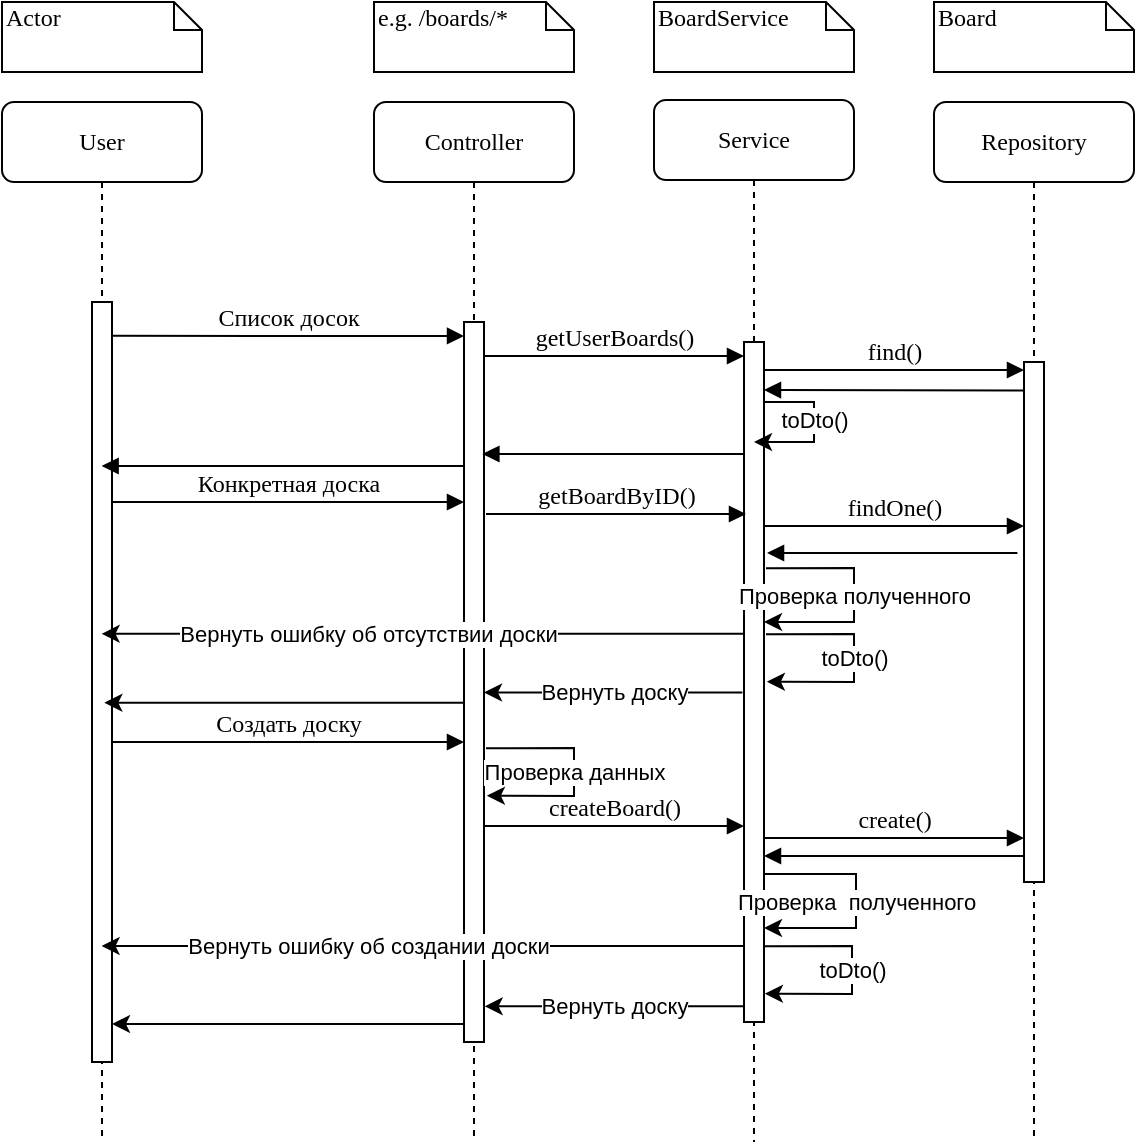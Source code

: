 <mxfile version="21.1.5" type="github">
  <diagram name="Page-1" id="13e1069c-82ec-6db2-03f1-153e76fe0fe0">
    <mxGraphModel dx="989" dy="528" grid="1" gridSize="10" guides="1" tooltips="1" connect="1" arrows="1" fold="1" page="1" pageScale="1" pageWidth="1100" pageHeight="850" background="none" math="0" shadow="0">
      <root>
        <mxCell id="0" />
        <mxCell id="1" parent="0" />
        <mxCell id="7baba1c4bc27f4b0-3" value="Controller" style="shape=umlLifeline;perimeter=lifelinePerimeter;whiteSpace=wrap;html=1;container=1;collapsible=0;recursiveResize=0;outlineConnect=0;rounded=1;shadow=0;comic=0;labelBackgroundColor=none;strokeWidth=1;fontFamily=Verdana;fontSize=12;align=center;" parent="1" vertex="1">
          <mxGeometry x="286" y="80" width="100" height="520" as="geometry" />
        </mxCell>
        <mxCell id="7baba1c4bc27f4b0-13" value="" style="html=1;points=[];perimeter=orthogonalPerimeter;rounded=0;shadow=0;comic=0;labelBackgroundColor=none;strokeWidth=1;fontFamily=Verdana;fontSize=12;align=center;" parent="7baba1c4bc27f4b0-3" vertex="1">
          <mxGeometry x="45" y="110" width="10" height="360" as="geometry" />
        </mxCell>
        <mxCell id="7baba1c4bc27f4b0-4" value="Service" style="shape=umlLifeline;perimeter=lifelinePerimeter;whiteSpace=wrap;html=1;container=1;collapsible=0;recursiveResize=0;outlineConnect=0;rounded=1;shadow=0;comic=0;labelBackgroundColor=none;strokeWidth=1;fontFamily=Verdana;fontSize=12;align=center;" parent="1" vertex="1">
          <mxGeometry x="426" y="79" width="100" height="521" as="geometry" />
        </mxCell>
        <mxCell id="MrBKHFRLpoUozSvR5X8v-16" value="toDto()" style="endArrow=classic;html=1;rounded=0;exitX=1.1;exitY=0.736;exitDx=0;exitDy=0;exitPerimeter=0;entryX=1.144;entryY=0.978;entryDx=0;entryDy=0;entryPerimeter=0;" parent="7baba1c4bc27f4b0-4" edge="1">
          <mxGeometry width="50" height="50" relative="1" as="geometry">
            <mxPoint x="56" y="267.12" as="sourcePoint" />
            <mxPoint x="56.44" y="290.82" as="targetPoint" />
            <Array as="points">
              <mxPoint x="100" y="267" />
              <mxPoint x="100" y="291" />
            </Array>
          </mxGeometry>
        </mxCell>
        <mxCell id="GDmC7OSBINtKrbnF4ZJh-6" value="toDto()" style="endArrow=classic;html=1;rounded=0;exitX=1.1;exitY=0.736;exitDx=0;exitDy=0;exitPerimeter=0;entryX=1.144;entryY=0.978;entryDx=0;entryDy=0;entryPerimeter=0;" edge="1" parent="7baba1c4bc27f4b0-4">
          <mxGeometry width="50" height="50" relative="1" as="geometry">
            <mxPoint x="55" y="423.12" as="sourcePoint" />
            <mxPoint x="55.44" y="446.82" as="targetPoint" />
            <Array as="points">
              <mxPoint x="99" y="423" />
              <mxPoint x="99" y="447" />
            </Array>
          </mxGeometry>
        </mxCell>
        <mxCell id="7baba1c4bc27f4b0-5" value="Repository" style="shape=umlLifeline;perimeter=lifelinePerimeter;whiteSpace=wrap;html=1;container=1;collapsible=0;recursiveResize=0;outlineConnect=0;rounded=1;shadow=0;comic=0;labelBackgroundColor=none;strokeWidth=1;fontFamily=Verdana;fontSize=12;align=center;" parent="1" vertex="1">
          <mxGeometry x="566" y="80" width="100" height="520" as="geometry" />
        </mxCell>
        <mxCell id="7baba1c4bc27f4b0-8" value="User" style="shape=umlLifeline;perimeter=lifelinePerimeter;whiteSpace=wrap;html=1;container=1;collapsible=0;recursiveResize=0;outlineConnect=0;rounded=1;shadow=0;comic=0;labelBackgroundColor=none;strokeWidth=1;fontFamily=Verdana;fontSize=12;align=center;" parent="1" vertex="1">
          <mxGeometry x="100" y="80" width="100" height="520" as="geometry" />
        </mxCell>
        <mxCell id="7baba1c4bc27f4b0-9" value="" style="html=1;points=[];perimeter=orthogonalPerimeter;rounded=0;shadow=0;comic=0;labelBackgroundColor=none;strokeWidth=1;fontFamily=Verdana;fontSize=12;align=center;" parent="7baba1c4bc27f4b0-8" vertex="1">
          <mxGeometry x="45" y="100" width="10" height="380" as="geometry" />
        </mxCell>
        <mxCell id="7baba1c4bc27f4b0-16" value="" style="html=1;points=[];perimeter=orthogonalPerimeter;rounded=0;shadow=0;comic=0;labelBackgroundColor=none;strokeWidth=1;fontFamily=Verdana;fontSize=12;align=center;" parent="1" vertex="1">
          <mxGeometry x="471" y="200" width="10" height="340" as="geometry" />
        </mxCell>
        <mxCell id="7baba1c4bc27f4b0-17" value="getUserBoards()" style="html=1;verticalAlign=bottom;endArrow=block;labelBackgroundColor=none;fontFamily=Verdana;fontSize=12;edgeStyle=elbowEdgeStyle;elbow=vertical;" parent="1" edge="1">
          <mxGeometry relative="1" as="geometry">
            <mxPoint x="341.0" y="207" as="sourcePoint" />
            <Array as="points">
              <mxPoint x="346" y="207" />
            </Array>
            <mxPoint x="471.0" y="207" as="targetPoint" />
          </mxGeometry>
        </mxCell>
        <mxCell id="7baba1c4bc27f4b0-19" value="" style="html=1;points=[];perimeter=orthogonalPerimeter;rounded=0;shadow=0;comic=0;labelBackgroundColor=none;strokeWidth=1;fontFamily=Verdana;fontSize=12;align=center;" parent="1" vertex="1">
          <mxGeometry x="611" y="210" width="10" height="260" as="geometry" />
        </mxCell>
        <mxCell id="7baba1c4bc27f4b0-20" value="find()" style="html=1;verticalAlign=bottom;endArrow=block;entryX=0;entryY=0;labelBackgroundColor=none;fontFamily=Verdana;fontSize=12;edgeStyle=elbowEdgeStyle;elbow=vertical;" parent="1" edge="1">
          <mxGeometry relative="1" as="geometry">
            <mxPoint x="481" y="214" as="sourcePoint" />
            <mxPoint x="611" y="214" as="targetPoint" />
          </mxGeometry>
        </mxCell>
        <mxCell id="7baba1c4bc27f4b0-11" value="Список досок" style="html=1;verticalAlign=bottom;endArrow=block;labelBackgroundColor=none;fontFamily=Verdana;fontSize=12;edgeStyle=elbowEdgeStyle;elbow=vertical;" parent="1" target="7baba1c4bc27f4b0-13" edge="1">
          <mxGeometry relative="1" as="geometry">
            <mxPoint x="155" y="196.931" as="sourcePoint" />
            <mxPoint x="440" y="197" as="targetPoint" />
          </mxGeometry>
        </mxCell>
        <mxCell id="7baba1c4bc27f4b0-40" value="Actor" style="shape=note;whiteSpace=wrap;html=1;size=14;verticalAlign=top;align=left;spacingTop=-6;rounded=0;shadow=0;comic=0;labelBackgroundColor=none;strokeWidth=1;fontFamily=Verdana;fontSize=12" parent="1" vertex="1">
          <mxGeometry x="100" y="30" width="100" height="35" as="geometry" />
        </mxCell>
        <mxCell id="7baba1c4bc27f4b0-42" value="e.g. /boards/*" style="shape=note;whiteSpace=wrap;html=1;size=14;verticalAlign=top;align=left;spacingTop=-6;rounded=0;shadow=0;comic=0;labelBackgroundColor=none;strokeWidth=1;fontFamily=Verdana;fontSize=12" parent="1" vertex="1">
          <mxGeometry x="286" y="30" width="100" height="35" as="geometry" />
        </mxCell>
        <mxCell id="7baba1c4bc27f4b0-43" value="BoardService" style="shape=note;whiteSpace=wrap;html=1;size=14;verticalAlign=top;align=left;spacingTop=-6;rounded=0;shadow=0;comic=0;labelBackgroundColor=none;strokeWidth=1;fontFamily=Verdana;fontSize=12" parent="1" vertex="1">
          <mxGeometry x="426" y="30" width="100" height="35" as="geometry" />
        </mxCell>
        <mxCell id="7baba1c4bc27f4b0-44" value="Board" style="shape=note;whiteSpace=wrap;html=1;size=14;verticalAlign=top;align=left;spacingTop=-6;rounded=0;shadow=0;comic=0;labelBackgroundColor=none;strokeWidth=1;fontFamily=Verdana;fontSize=12" parent="1" vertex="1">
          <mxGeometry x="566" y="30" width="100" height="35" as="geometry" />
        </mxCell>
        <mxCell id="2gIk-4MGyKN28rAFG3PT-1" value="" style="html=1;verticalAlign=bottom;endArrow=block;entryX=1.152;entryY=0.946;labelBackgroundColor=none;fontFamily=Verdana;fontSize=12;edgeStyle=elbowEdgeStyle;elbow=vertical;entryDx=0;entryDy=0;entryPerimeter=0;exitX=-0.33;exitY=0.945;exitDx=0;exitDy=0;exitPerimeter=0;" parent="1" edge="1">
          <mxGeometry relative="1" as="geometry">
            <mxPoint x="607.7" y="305.5" as="sourcePoint" />
            <mxPoint x="482.52" y="305.06" as="targetPoint" />
          </mxGeometry>
        </mxCell>
        <mxCell id="2gIk-4MGyKN28rAFG3PT-2" value="" style="html=1;verticalAlign=bottom;endArrow=block;labelBackgroundColor=none;fontFamily=Verdana;fontSize=12;edgeStyle=elbowEdgeStyle;elbow=vertical;entryX=0.92;entryY=0.243;entryDx=0;entryDy=0;entryPerimeter=0;" parent="1" edge="1">
          <mxGeometry relative="1" as="geometry">
            <mxPoint x="471" y="256" as="sourcePoint" />
            <mxPoint x="340.2" y="255.9" as="targetPoint" />
          </mxGeometry>
        </mxCell>
        <mxCell id="2gIk-4MGyKN28rAFG3PT-3" value="toDto()" style="endArrow=classic;html=1;rounded=0;exitX=1.03;exitY=0.727;exitDx=0;exitDy=0;exitPerimeter=0;" parent="1" edge="1">
          <mxGeometry x="-0.097" width="50" height="50" relative="1" as="geometry">
            <mxPoint x="481.3" y="229.97" as="sourcePoint" />
            <mxPoint x="476" y="250" as="targetPoint" />
            <Array as="points">
              <mxPoint x="506" y="230" />
              <mxPoint x="506" y="250" />
            </Array>
            <mxPoint as="offset" />
          </mxGeometry>
        </mxCell>
        <mxCell id="2gIk-4MGyKN28rAFG3PT-4" value="" style="html=1;verticalAlign=bottom;endArrow=block;labelBackgroundColor=none;fontFamily=Verdana;fontSize=12;edgeStyle=elbowEdgeStyle;elbow=vertical;" parent="1" source="7baba1c4bc27f4b0-13" edge="1">
          <mxGeometry relative="1" as="geometry">
            <mxPoint x="444.94" y="262.06" as="sourcePoint" />
            <mxPoint x="149.81" y="262.069" as="targetPoint" />
          </mxGeometry>
        </mxCell>
        <mxCell id="MrBKHFRLpoUozSvR5X8v-6" value="" style="html=1;verticalAlign=bottom;endArrow=block;entryX=1.152;entryY=0.946;labelBackgroundColor=none;fontFamily=Verdana;fontSize=12;edgeStyle=elbowEdgeStyle;elbow=vertical;entryDx=0;entryDy=0;entryPerimeter=0;" parent="1" edge="1">
          <mxGeometry relative="1" as="geometry">
            <mxPoint x="611" y="224.286" as="sourcePoint" />
            <mxPoint x="481" y="224.06" as="targetPoint" />
          </mxGeometry>
        </mxCell>
        <mxCell id="MrBKHFRLpoUozSvR5X8v-8" value="Конкретная доска" style="html=1;verticalAlign=bottom;endArrow=block;labelBackgroundColor=none;fontFamily=Verdana;fontSize=12;edgeStyle=elbowEdgeStyle;elbow=vertical;" parent="1" source="7baba1c4bc27f4b0-9" target="7baba1c4bc27f4b0-13" edge="1">
          <mxGeometry relative="1" as="geometry">
            <mxPoint x="295" y="279" as="sourcePoint" />
            <mxPoint x="445" y="279" as="targetPoint" />
            <Array as="points">
              <mxPoint x="180" y="280" />
            </Array>
          </mxGeometry>
        </mxCell>
        <mxCell id="MrBKHFRLpoUozSvR5X8v-9" value="getBoardByID()" style="html=1;verticalAlign=bottom;endArrow=block;labelBackgroundColor=none;fontFamily=Verdana;fontSize=12;edgeStyle=elbowEdgeStyle;elbow=vertical;" parent="1" edge="1">
          <mxGeometry relative="1" as="geometry">
            <mxPoint x="342" y="286" as="sourcePoint" />
            <Array as="points">
              <mxPoint x="347" y="286" />
            </Array>
            <mxPoint x="472" y="286" as="targetPoint" />
          </mxGeometry>
        </mxCell>
        <mxCell id="MrBKHFRLpoUozSvR5X8v-10" value="findOne()" style="html=1;verticalAlign=bottom;endArrow=block;entryX=0;entryY=0;labelBackgroundColor=none;fontFamily=Verdana;fontSize=12;edgeStyle=elbowEdgeStyle;elbow=vertical;" parent="1" edge="1">
          <mxGeometry relative="1" as="geometry">
            <mxPoint x="481" y="292" as="sourcePoint" />
            <mxPoint x="611" y="292" as="targetPoint" />
            <mxPoint as="offset" />
          </mxGeometry>
        </mxCell>
        <mxCell id="MrBKHFRLpoUozSvR5X8v-12" value="Проверка полученного" style="endArrow=classic;html=1;rounded=0;exitX=1.1;exitY=0.736;exitDx=0;exitDy=0;exitPerimeter=0;" parent="1" edge="1">
          <mxGeometry width="50" height="50" relative="1" as="geometry">
            <mxPoint x="482" y="313.12" as="sourcePoint" />
            <mxPoint x="481.0" y="340" as="targetPoint" />
            <Array as="points">
              <mxPoint x="526" y="313" />
              <mxPoint x="526" y="340" />
            </Array>
          </mxGeometry>
        </mxCell>
        <mxCell id="MrBKHFRLpoUozSvR5X8v-14" value="Вернуть доску" style="endArrow=classic;html=1;rounded=0;exitX=-0.18;exitY=0.866;exitDx=0;exitDy=0;exitPerimeter=0;" parent="1" edge="1">
          <mxGeometry width="50" height="50" relative="1" as="geometry">
            <mxPoint x="470.2" y="375.22" as="sourcePoint" />
            <mxPoint x="341.0" y="375.22" as="targetPoint" />
          </mxGeometry>
        </mxCell>
        <mxCell id="MrBKHFRLpoUozSvR5X8v-15" value="" style="endArrow=classic;html=1;rounded=0;" parent="1" edge="1">
          <mxGeometry width="50" height="50" relative="1" as="geometry">
            <mxPoint x="331" y="380.34" as="sourcePoint" />
            <mxPoint x="151.167" y="380.34" as="targetPoint" />
          </mxGeometry>
        </mxCell>
        <mxCell id="MrBKHFRLpoUozSvR5X8v-17" value="Вернуть ошибку об отсутствии доски" style="endArrow=classic;html=1;rounded=0;" parent="1" edge="1">
          <mxGeometry x="0.171" width="50" height="50" relative="1" as="geometry">
            <mxPoint x="471" y="345.93" as="sourcePoint" />
            <mxPoint x="149.81" y="345.93" as="targetPoint" />
            <mxPoint as="offset" />
          </mxGeometry>
        </mxCell>
        <mxCell id="qJyj-KpAKMM4Th_QVNkh-5" value="Создать доску" style="html=1;verticalAlign=bottom;endArrow=block;labelBackgroundColor=none;fontFamily=Verdana;fontSize=12;edgeStyle=elbowEdgeStyle;elbow=vertical;" parent="1" edge="1">
          <mxGeometry relative="1" as="geometry">
            <mxPoint x="155" y="400" as="sourcePoint" />
            <mxPoint x="331" y="400" as="targetPoint" />
            <Array as="points">
              <mxPoint x="250" y="400" />
            </Array>
          </mxGeometry>
        </mxCell>
        <mxCell id="qJyj-KpAKMM4Th_QVNkh-6" value="Проверка данных" style="endArrow=classic;html=1;rounded=0;exitX=1.1;exitY=0.736;exitDx=0;exitDy=0;exitPerimeter=0;entryX=1.144;entryY=0.978;entryDx=0;entryDy=0;entryPerimeter=0;" parent="1" edge="1">
          <mxGeometry width="50" height="50" relative="1" as="geometry">
            <mxPoint x="342" y="403.12" as="sourcePoint" />
            <mxPoint x="342.44" y="426.82" as="targetPoint" />
            <Array as="points">
              <mxPoint x="386" y="403" />
              <mxPoint x="386" y="427" />
            </Array>
          </mxGeometry>
        </mxCell>
        <mxCell id="qJyj-KpAKMM4Th_QVNkh-7" value="createBoard()" style="html=1;verticalAlign=bottom;endArrow=block;labelBackgroundColor=none;fontFamily=Verdana;fontSize=12;edgeStyle=elbowEdgeStyle;elbow=vertical;" parent="1" edge="1">
          <mxGeometry relative="1" as="geometry">
            <mxPoint x="341.0" y="442" as="sourcePoint" />
            <Array as="points">
              <mxPoint x="346" y="442" />
            </Array>
            <mxPoint x="471.0" y="442" as="targetPoint" />
          </mxGeometry>
        </mxCell>
        <mxCell id="qJyj-KpAKMM4Th_QVNkh-8" value="create()" style="html=1;verticalAlign=bottom;endArrow=block;labelBackgroundColor=none;fontFamily=Verdana;fontSize=12;edgeStyle=elbowEdgeStyle;elbow=vertical;" parent="1" edge="1">
          <mxGeometry relative="1" as="geometry">
            <mxPoint x="481" y="448" as="sourcePoint" />
            <mxPoint x="611" y="448" as="targetPoint" />
            <Array as="points">
              <mxPoint x="606" y="448" />
            </Array>
          </mxGeometry>
        </mxCell>
        <mxCell id="qJyj-KpAKMM4Th_QVNkh-10" value="" style="html=1;verticalAlign=bottom;endArrow=block;labelBackgroundColor=none;fontFamily=Verdana;fontSize=12;edgeStyle=elbowEdgeStyle;elbow=vertical;" parent="1" edge="1">
          <mxGeometry relative="1" as="geometry">
            <mxPoint x="611" y="457" as="sourcePoint" />
            <mxPoint x="481" y="457" as="targetPoint" />
            <Array as="points">
              <mxPoint x="586" y="457" />
            </Array>
          </mxGeometry>
        </mxCell>
        <mxCell id="qJyj-KpAKMM4Th_QVNkh-11" value="Проверка&amp;nbsp; полученного" style="endArrow=classic;html=1;rounded=0;" parent="1" edge="1">
          <mxGeometry width="50" height="50" relative="1" as="geometry">
            <mxPoint x="481.0" y="466" as="sourcePoint" />
            <mxPoint x="481.0" y="493" as="targetPoint" />
            <Array as="points">
              <mxPoint x="527" y="466" />
              <mxPoint x="527" y="493" />
            </Array>
          </mxGeometry>
        </mxCell>
        <mxCell id="cyO90_0jqSDngO5HApBW-1" value="Вернуть доску" style="endArrow=classic;html=1;rounded=0;entryX=1.034;entryY=0.949;entryDx=0;entryDy=0;entryPerimeter=0;" parent="1" edge="1">
          <mxGeometry width="50" height="50" relative="1" as="geometry">
            <mxPoint x="471" y="532.17" as="sourcePoint" />
            <mxPoint x="341.34" y="532.17" as="targetPoint" />
          </mxGeometry>
        </mxCell>
        <mxCell id="cyO90_0jqSDngO5HApBW-2" value="" style="endArrow=classic;html=1;rounded=0;" parent="1" edge="1">
          <mxGeometry width="50" height="50" relative="1" as="geometry">
            <mxPoint x="331" y="541" as="sourcePoint" />
            <mxPoint x="155" y="541" as="targetPoint" />
          </mxGeometry>
        </mxCell>
        <mxCell id="GDmC7OSBINtKrbnF4ZJh-7" value="Вернуть ошибку об создании доски" style="endArrow=classic;html=1;rounded=0;" edge="1" parent="1">
          <mxGeometry x="0.171" width="50" height="50" relative="1" as="geometry">
            <mxPoint x="471" y="502.0" as="sourcePoint" />
            <mxPoint x="149.81" y="502.0" as="targetPoint" />
            <mxPoint as="offset" />
          </mxGeometry>
        </mxCell>
      </root>
    </mxGraphModel>
  </diagram>
</mxfile>
